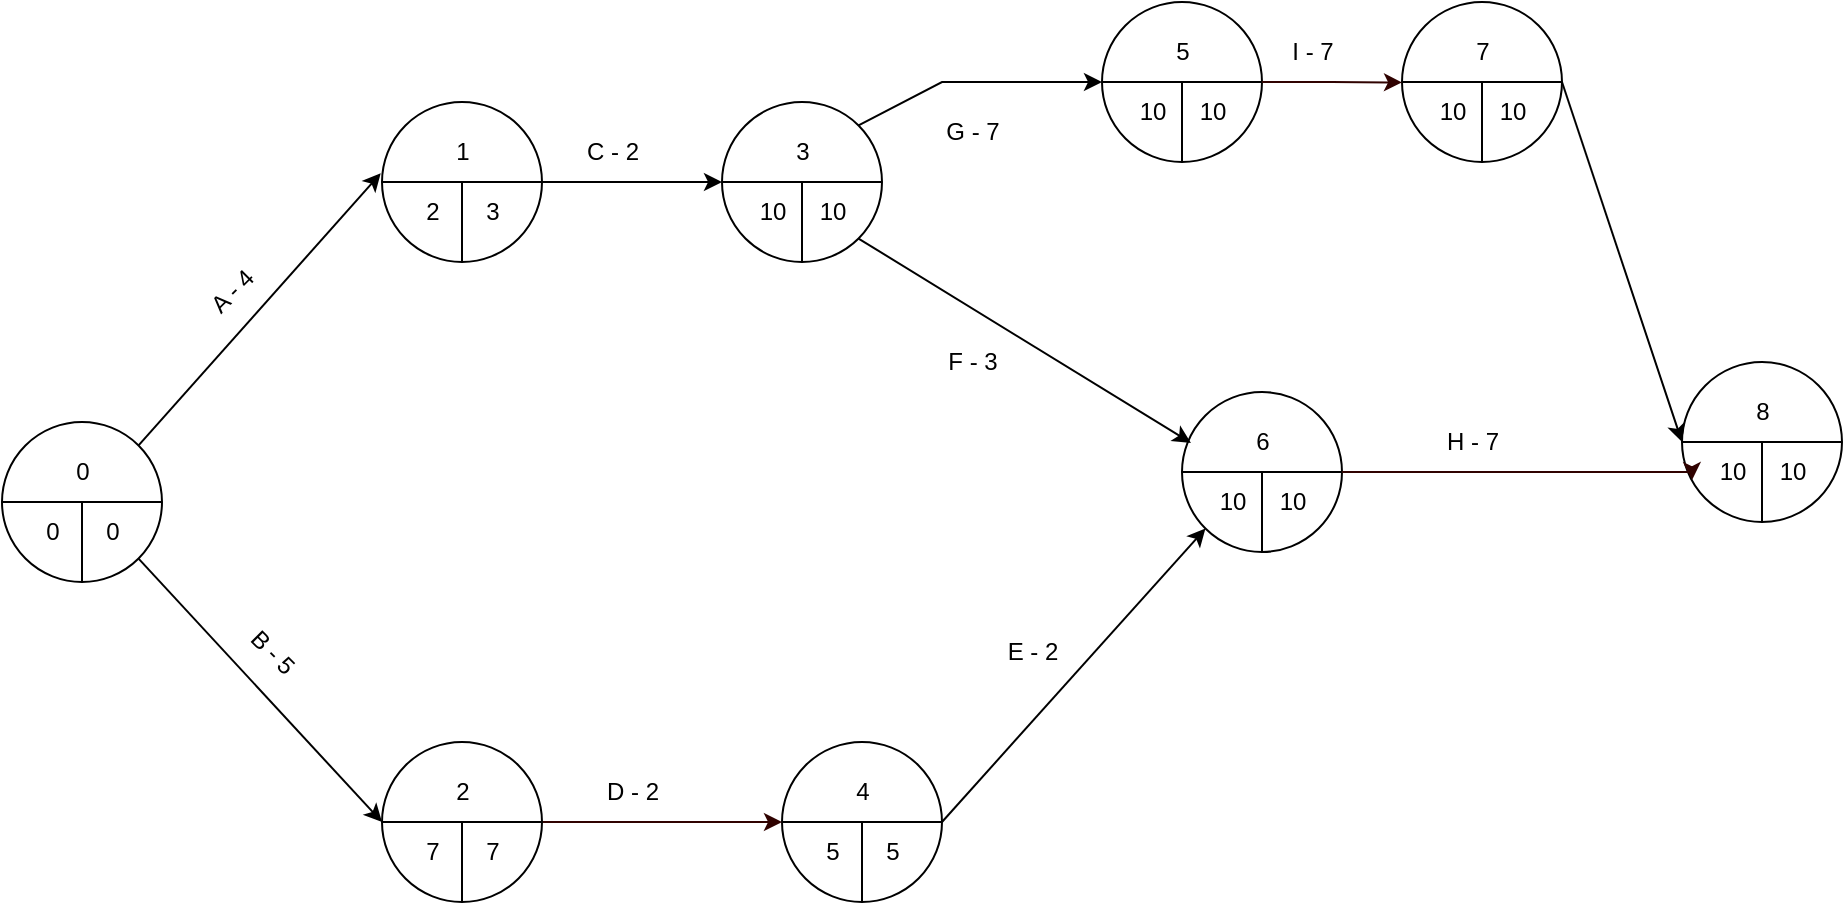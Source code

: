 <mxfile version="20.8.5" type="github" pages="3">
  <diagram id="9ZYdtAuchSPfpJzSGWRA" name="Página-1">
    <mxGraphModel dx="474" dy="763" grid="1" gridSize="10" guides="1" tooltips="1" connect="1" arrows="1" fold="1" page="1" pageScale="1" pageWidth="827" pageHeight="1169" math="0" shadow="0">
      <root>
        <mxCell id="0" />
        <mxCell id="1" parent="0" />
        <mxCell id="OKUfK8-MCF0j2W9icXx6-62" value="" style="endArrow=classic;html=1;rounded=0;entryX=-0.008;entryY=0.446;entryDx=0;entryDy=0;entryPerimeter=0;exitX=1;exitY=0;exitDx=0;exitDy=0;" parent="1" source="OKUfK8-MCF0j2W9icXx6-23" target="OKUfK8-MCF0j2W9icXx6-41" edge="1">
          <mxGeometry width="50" height="50" relative="1" as="geometry">
            <mxPoint x="100" y="260" as="sourcePoint" />
            <mxPoint x="410" y="360" as="targetPoint" />
          </mxGeometry>
        </mxCell>
        <mxCell id="OKUfK8-MCF0j2W9icXx6-23" value="" style="shape=lineEllipse;perimeter=ellipsePerimeter;whiteSpace=wrap;html=1;backgroundOutline=1;" parent="1" vertex="1">
          <mxGeometry x="50" y="260" width="80" height="80" as="geometry" />
        </mxCell>
        <mxCell id="OKUfK8-MCF0j2W9icXx6-24" value="" style="endArrow=none;html=1;rounded=0;exitX=0.5;exitY=1;exitDx=0;exitDy=0;" parent="1" source="OKUfK8-MCF0j2W9icXx6-23" edge="1">
          <mxGeometry width="50" height="50" relative="1" as="geometry">
            <mxPoint x="280" y="290" as="sourcePoint" />
            <mxPoint x="90" y="300" as="targetPoint" />
          </mxGeometry>
        </mxCell>
        <mxCell id="OKUfK8-MCF0j2W9icXx6-25" value="0" style="text;html=1;align=center;verticalAlign=middle;resizable=0;points=[];autosize=1;strokeColor=none;fillColor=none;" parent="1" vertex="1">
          <mxGeometry x="60" y="300" width="30" height="30" as="geometry" />
        </mxCell>
        <mxCell id="OKUfK8-MCF0j2W9icXx6-26" value="0" style="text;html=1;align=center;verticalAlign=middle;resizable=0;points=[];autosize=1;strokeColor=none;fillColor=none;" parent="1" vertex="1">
          <mxGeometry x="90" y="300" width="30" height="30" as="geometry" />
        </mxCell>
        <mxCell id="OKUfK8-MCF0j2W9icXx6-27" value="0" style="text;html=1;align=center;verticalAlign=middle;resizable=0;points=[];autosize=1;strokeColor=none;fillColor=none;" parent="1" vertex="1">
          <mxGeometry x="75" y="270" width="30" height="30" as="geometry" />
        </mxCell>
        <mxCell id="OKUfK8-MCF0j2W9icXx6-64" value="" style="group" parent="1" vertex="1" connectable="0">
          <mxGeometry x="440" y="420" width="80" height="80" as="geometry" />
        </mxCell>
        <mxCell id="OKUfK8-MCF0j2W9icXx6-35" value="" style="shape=lineEllipse;perimeter=ellipsePerimeter;whiteSpace=wrap;html=1;backgroundOutline=1;" parent="OKUfK8-MCF0j2W9icXx6-64" vertex="1">
          <mxGeometry width="80" height="80" as="geometry" />
        </mxCell>
        <mxCell id="OKUfK8-MCF0j2W9icXx6-36" value="" style="endArrow=none;html=1;rounded=0;exitX=0.5;exitY=1;exitDx=0;exitDy=0;" parent="OKUfK8-MCF0j2W9icXx6-64" source="OKUfK8-MCF0j2W9icXx6-35" edge="1">
          <mxGeometry width="50" height="50" relative="1" as="geometry">
            <mxPoint x="230" y="30" as="sourcePoint" />
            <mxPoint x="40" y="40" as="targetPoint" />
          </mxGeometry>
        </mxCell>
        <mxCell id="OKUfK8-MCF0j2W9icXx6-37" value="5" style="text;html=1;align=center;verticalAlign=middle;resizable=0;points=[];autosize=1;strokeColor=none;fillColor=none;" parent="OKUfK8-MCF0j2W9icXx6-64" vertex="1">
          <mxGeometry x="10" y="40" width="30" height="30" as="geometry" />
        </mxCell>
        <mxCell id="OKUfK8-MCF0j2W9icXx6-38" value="5" style="text;html=1;align=center;verticalAlign=middle;resizable=0;points=[];autosize=1;strokeColor=none;fillColor=none;" parent="OKUfK8-MCF0j2W9icXx6-64" vertex="1">
          <mxGeometry x="40" y="40" width="30" height="30" as="geometry" />
        </mxCell>
        <mxCell id="OKUfK8-MCF0j2W9icXx6-39" value="4" style="text;html=1;align=center;verticalAlign=middle;resizable=0;points=[];autosize=1;strokeColor=none;fillColor=none;" parent="OKUfK8-MCF0j2W9icXx6-64" vertex="1">
          <mxGeometry x="25" y="10" width="30" height="30" as="geometry" />
        </mxCell>
        <mxCell id="OKUfK8-MCF0j2W9icXx6-65" value="" style="group" parent="1" vertex="1" connectable="0">
          <mxGeometry x="240" y="100" width="80" height="80" as="geometry" />
        </mxCell>
        <mxCell id="OKUfK8-MCF0j2W9icXx6-41" value="" style="shape=lineEllipse;perimeter=ellipsePerimeter;whiteSpace=wrap;html=1;backgroundOutline=1;" parent="OKUfK8-MCF0j2W9icXx6-65" vertex="1">
          <mxGeometry width="80" height="80" as="geometry" />
        </mxCell>
        <mxCell id="OKUfK8-MCF0j2W9icXx6-42" value="" style="endArrow=none;html=1;rounded=0;exitX=0.5;exitY=1;exitDx=0;exitDy=0;" parent="OKUfK8-MCF0j2W9icXx6-65" source="OKUfK8-MCF0j2W9icXx6-41" edge="1">
          <mxGeometry width="50" height="50" relative="1" as="geometry">
            <mxPoint x="230" y="30" as="sourcePoint" />
            <mxPoint x="40" y="40" as="targetPoint" />
          </mxGeometry>
        </mxCell>
        <mxCell id="OKUfK8-MCF0j2W9icXx6-43" value="2" style="text;html=1;align=center;verticalAlign=middle;resizable=0;points=[];autosize=1;strokeColor=none;fillColor=none;" parent="OKUfK8-MCF0j2W9icXx6-65" vertex="1">
          <mxGeometry x="10" y="40" width="30" height="30" as="geometry" />
        </mxCell>
        <mxCell id="OKUfK8-MCF0j2W9icXx6-44" value="3" style="text;html=1;align=center;verticalAlign=middle;resizable=0;points=[];autosize=1;strokeColor=none;fillColor=none;" parent="OKUfK8-MCF0j2W9icXx6-65" vertex="1">
          <mxGeometry x="40" y="40" width="30" height="30" as="geometry" />
        </mxCell>
        <mxCell id="OKUfK8-MCF0j2W9icXx6-45" value="1" style="text;html=1;align=center;verticalAlign=middle;resizable=0;points=[];autosize=1;strokeColor=none;fillColor=none;" parent="OKUfK8-MCF0j2W9icXx6-65" vertex="1">
          <mxGeometry x="25" y="10" width="30" height="30" as="geometry" />
        </mxCell>
        <mxCell id="OKUfK8-MCF0j2W9icXx6-66" value="" style="endArrow=classic;html=1;rounded=0;exitX=1;exitY=1;exitDx=0;exitDy=0;entryX=0;entryY=0.5;entryDx=0;entryDy=0;" parent="1" source="OKUfK8-MCF0j2W9icXx6-23" target="OKUfK8-MCF0j2W9icXx6-29" edge="1">
          <mxGeometry width="50" height="50" relative="1" as="geometry">
            <mxPoint x="260" y="450" as="sourcePoint" />
            <mxPoint x="310" y="400" as="targetPoint" />
          </mxGeometry>
        </mxCell>
        <mxCell id="OKUfK8-MCF0j2W9icXx6-70" value="" style="endArrow=classic;html=1;rounded=0;fontFamily=Helvetica;fontSize=12;fontColor=default;exitX=1;exitY=0.5;exitDx=0;exitDy=0;entryX=0;entryY=0.5;entryDx=0;entryDy=0;" parent="1" source="OKUfK8-MCF0j2W9icXx6-41" target="OKUfK8-MCF0j2W9icXx6-53" edge="1">
          <mxGeometry width="50" height="50" relative="1" as="geometry">
            <mxPoint x="530" y="120" as="sourcePoint" />
            <mxPoint x="450" y="140" as="targetPoint" />
          </mxGeometry>
        </mxCell>
        <mxCell id="OKUfK8-MCF0j2W9icXx6-79" value="" style="group" parent="1" vertex="1" connectable="0">
          <mxGeometry x="410" y="100" width="80" height="80" as="geometry" />
        </mxCell>
        <mxCell id="OKUfK8-MCF0j2W9icXx6-53" value="" style="shape=lineEllipse;perimeter=ellipsePerimeter;whiteSpace=wrap;html=1;backgroundOutline=1;" parent="OKUfK8-MCF0j2W9icXx6-79" vertex="1">
          <mxGeometry width="80" height="80" as="geometry" />
        </mxCell>
        <mxCell id="OKUfK8-MCF0j2W9icXx6-54" value="" style="endArrow=none;html=1;rounded=0;exitX=0.5;exitY=1;exitDx=0;exitDy=0;" parent="OKUfK8-MCF0j2W9icXx6-79" source="OKUfK8-MCF0j2W9icXx6-53" edge="1">
          <mxGeometry width="50" height="50" relative="1" as="geometry">
            <mxPoint x="230" y="30" as="sourcePoint" />
            <mxPoint x="40" y="40" as="targetPoint" />
          </mxGeometry>
        </mxCell>
        <mxCell id="OKUfK8-MCF0j2W9icXx6-55" value="10" style="text;html=1;align=center;verticalAlign=middle;resizable=0;points=[];autosize=1;strokeColor=none;fillColor=none;" parent="OKUfK8-MCF0j2W9icXx6-79" vertex="1">
          <mxGeometry x="5" y="40" width="40" height="30" as="geometry" />
        </mxCell>
        <mxCell id="OKUfK8-MCF0j2W9icXx6-56" value="10" style="text;html=1;align=center;verticalAlign=middle;resizable=0;points=[];autosize=1;strokeColor=none;fillColor=none;" parent="OKUfK8-MCF0j2W9icXx6-79" vertex="1">
          <mxGeometry x="35" y="40" width="40" height="30" as="geometry" />
        </mxCell>
        <mxCell id="OKUfK8-MCF0j2W9icXx6-57" value="3" style="text;html=1;align=center;verticalAlign=middle;resizable=0;points=[];autosize=1;strokeColor=none;fillColor=none;" parent="OKUfK8-MCF0j2W9icXx6-79" vertex="1">
          <mxGeometry x="25" y="10" width="30" height="30" as="geometry" />
        </mxCell>
        <mxCell id="OKUfK8-MCF0j2W9icXx6-80" value="" style="endArrow=classic;html=1;rounded=0;fontFamily=Helvetica;fontSize=12;fontColor=default;exitX=1;exitY=0.5;exitDx=0;exitDy=0;strokeColor=#300200;entryX=0;entryY=0.5;entryDx=0;entryDy=0;" parent="1" source="OKUfK8-MCF0j2W9icXx6-29" target="OKUfK8-MCF0j2W9icXx6-35" edge="1">
          <mxGeometry width="50" height="50" relative="1" as="geometry">
            <mxPoint x="410" y="530" as="sourcePoint" />
            <mxPoint x="480" y="460" as="targetPoint" />
          </mxGeometry>
        </mxCell>
        <mxCell id="OKUfK8-MCF0j2W9icXx6-81" value="" style="group" parent="1" vertex="1" connectable="0">
          <mxGeometry x="240" y="420" width="80" height="80" as="geometry" />
        </mxCell>
        <mxCell id="OKUfK8-MCF0j2W9icXx6-29" value="" style="shape=lineEllipse;perimeter=ellipsePerimeter;whiteSpace=wrap;html=1;backgroundOutline=1;container=0;" parent="OKUfK8-MCF0j2W9icXx6-81" vertex="1">
          <mxGeometry width="80" height="80" as="geometry" />
        </mxCell>
        <mxCell id="OKUfK8-MCF0j2W9icXx6-30" value="" style="endArrow=none;html=1;rounded=0;exitX=0.5;exitY=1;exitDx=0;exitDy=0;" parent="OKUfK8-MCF0j2W9icXx6-81" source="OKUfK8-MCF0j2W9icXx6-29" edge="1">
          <mxGeometry width="50" height="50" relative="1" as="geometry">
            <mxPoint x="230" y="30" as="sourcePoint" />
            <mxPoint x="40" y="40" as="targetPoint" />
          </mxGeometry>
        </mxCell>
        <mxCell id="OKUfK8-MCF0j2W9icXx6-31" value="7" style="text;html=1;align=center;verticalAlign=middle;resizable=0;points=[];autosize=1;strokeColor=none;fillColor=none;container=0;" parent="OKUfK8-MCF0j2W9icXx6-81" vertex="1">
          <mxGeometry x="10" y="40" width="30" height="30" as="geometry" />
        </mxCell>
        <mxCell id="OKUfK8-MCF0j2W9icXx6-32" value="7" style="text;html=1;align=center;verticalAlign=middle;resizable=0;points=[];autosize=1;strokeColor=none;fillColor=none;container=0;" parent="OKUfK8-MCF0j2W9icXx6-81" vertex="1">
          <mxGeometry x="40" y="40" width="30" height="30" as="geometry" />
        </mxCell>
        <mxCell id="OKUfK8-MCF0j2W9icXx6-33" value="2" style="text;html=1;align=center;verticalAlign=middle;resizable=0;points=[];autosize=1;strokeColor=none;fillColor=none;container=0;" parent="OKUfK8-MCF0j2W9icXx6-81" vertex="1">
          <mxGeometry x="25" y="10" width="30" height="30" as="geometry" />
        </mxCell>
        <mxCell id="OKUfK8-MCF0j2W9icXx6-90" value="B - 5" style="text;html=1;align=center;verticalAlign=middle;resizable=0;points=[];autosize=1;strokeColor=none;fillColor=none;fontSize=12;fontFamily=Helvetica;fontColor=default;rotation=45;" parent="1" vertex="1">
          <mxGeometry x="160" y="360" width="50" height="30" as="geometry" />
        </mxCell>
        <mxCell id="OKUfK8-MCF0j2W9icXx6-91" value="A - 4" style="text;html=1;align=center;verticalAlign=middle;resizable=0;points=[];autosize=1;strokeColor=none;fillColor=none;fontSize=12;fontFamily=Helvetica;fontColor=default;pointerEvents=0;rotation=-45;" parent="1" vertex="1">
          <mxGeometry x="140" y="180" width="50" height="30" as="geometry" />
        </mxCell>
        <mxCell id="OKUfK8-MCF0j2W9icXx6-92" value="D - 2" style="text;html=1;align=center;verticalAlign=middle;resizable=0;points=[];autosize=1;strokeColor=none;fillColor=none;fontSize=12;fontFamily=Helvetica;fontColor=default;" parent="1" vertex="1">
          <mxGeometry x="340" y="430" width="50" height="30" as="geometry" />
        </mxCell>
        <mxCell id="OKUfK8-MCF0j2W9icXx6-93" value="C - 2" style="text;html=1;align=center;verticalAlign=middle;resizable=0;points=[];autosize=1;strokeColor=none;fillColor=none;fontSize=12;fontFamily=Helvetica;fontColor=default;" parent="1" vertex="1">
          <mxGeometry x="330" y="110" width="50" height="30" as="geometry" />
        </mxCell>
        <mxCell id="OKUfK8-MCF0j2W9icXx6-97" value="G - 7" style="text;html=1;align=center;verticalAlign=middle;resizable=0;points=[];autosize=1;strokeColor=none;fillColor=none;fontSize=12;fontFamily=Helvetica;fontColor=default;rotation=0;" parent="1" vertex="1">
          <mxGeometry x="510" y="100" width="50" height="30" as="geometry" />
        </mxCell>
        <mxCell id="OKUfK8-MCF0j2W9icXx6-98" value="F - 3" style="text;html=1;align=center;verticalAlign=middle;resizable=0;points=[];autosize=1;strokeColor=none;fillColor=none;fontSize=12;fontFamily=Helvetica;fontColor=default;rotation=0;" parent="1" vertex="1">
          <mxGeometry x="510" y="215" width="50" height="30" as="geometry" />
        </mxCell>
        <mxCell id="rUqTioP0xyPwp2uxLFu2-2" value="" style="group" vertex="1" connectable="0" parent="1">
          <mxGeometry x="600" y="50" width="80" height="80" as="geometry" />
        </mxCell>
        <mxCell id="rUqTioP0xyPwp2uxLFu2-3" value="" style="shape=lineEllipse;perimeter=ellipsePerimeter;whiteSpace=wrap;html=1;backgroundOutline=1;" vertex="1" parent="rUqTioP0xyPwp2uxLFu2-2">
          <mxGeometry width="80" height="80" as="geometry" />
        </mxCell>
        <mxCell id="rUqTioP0xyPwp2uxLFu2-4" value="" style="endArrow=none;html=1;rounded=0;exitX=0.5;exitY=1;exitDx=0;exitDy=0;" edge="1" parent="rUqTioP0xyPwp2uxLFu2-2" source="rUqTioP0xyPwp2uxLFu2-3">
          <mxGeometry width="50" height="50" relative="1" as="geometry">
            <mxPoint x="230" y="30" as="sourcePoint" />
            <mxPoint x="40" y="40" as="targetPoint" />
          </mxGeometry>
        </mxCell>
        <mxCell id="rUqTioP0xyPwp2uxLFu2-5" value="10" style="text;html=1;align=center;verticalAlign=middle;resizable=0;points=[];autosize=1;strokeColor=none;fillColor=none;" vertex="1" parent="rUqTioP0xyPwp2uxLFu2-2">
          <mxGeometry x="5" y="40" width="40" height="30" as="geometry" />
        </mxCell>
        <mxCell id="rUqTioP0xyPwp2uxLFu2-6" value="10" style="text;html=1;align=center;verticalAlign=middle;resizable=0;points=[];autosize=1;strokeColor=none;fillColor=none;" vertex="1" parent="rUqTioP0xyPwp2uxLFu2-2">
          <mxGeometry x="35" y="40" width="40" height="30" as="geometry" />
        </mxCell>
        <mxCell id="rUqTioP0xyPwp2uxLFu2-7" value="5" style="text;html=1;align=center;verticalAlign=middle;resizable=0;points=[];autosize=1;strokeColor=none;fillColor=none;" vertex="1" parent="rUqTioP0xyPwp2uxLFu2-2">
          <mxGeometry x="25" y="10" width="30" height="30" as="geometry" />
        </mxCell>
        <mxCell id="rUqTioP0xyPwp2uxLFu2-8" value="" style="group" vertex="1" connectable="0" parent="1">
          <mxGeometry x="640" y="245" width="80" height="80" as="geometry" />
        </mxCell>
        <mxCell id="rUqTioP0xyPwp2uxLFu2-9" value="" style="shape=lineEllipse;perimeter=ellipsePerimeter;whiteSpace=wrap;html=1;backgroundOutline=1;" vertex="1" parent="rUqTioP0xyPwp2uxLFu2-8">
          <mxGeometry width="80" height="80" as="geometry" />
        </mxCell>
        <mxCell id="rUqTioP0xyPwp2uxLFu2-10" value="" style="endArrow=none;html=1;rounded=0;exitX=0.5;exitY=1;exitDx=0;exitDy=0;" edge="1" parent="rUqTioP0xyPwp2uxLFu2-8" source="rUqTioP0xyPwp2uxLFu2-9">
          <mxGeometry width="50" height="50" relative="1" as="geometry">
            <mxPoint x="230" y="30" as="sourcePoint" />
            <mxPoint x="40" y="40" as="targetPoint" />
          </mxGeometry>
        </mxCell>
        <mxCell id="rUqTioP0xyPwp2uxLFu2-11" value="10" style="text;html=1;align=center;verticalAlign=middle;resizable=0;points=[];autosize=1;strokeColor=none;fillColor=none;" vertex="1" parent="rUqTioP0xyPwp2uxLFu2-8">
          <mxGeometry x="5" y="40" width="40" height="30" as="geometry" />
        </mxCell>
        <mxCell id="rUqTioP0xyPwp2uxLFu2-12" value="10" style="text;html=1;align=center;verticalAlign=middle;resizable=0;points=[];autosize=1;strokeColor=none;fillColor=none;" vertex="1" parent="rUqTioP0xyPwp2uxLFu2-8">
          <mxGeometry x="35" y="40" width="40" height="30" as="geometry" />
        </mxCell>
        <mxCell id="rUqTioP0xyPwp2uxLFu2-13" value="6" style="text;html=1;align=center;verticalAlign=middle;resizable=0;points=[];autosize=1;strokeColor=none;fillColor=none;" vertex="1" parent="rUqTioP0xyPwp2uxLFu2-8">
          <mxGeometry x="25" y="10" width="30" height="30" as="geometry" />
        </mxCell>
        <mxCell id="rUqTioP0xyPwp2uxLFu2-14" value="" style="endArrow=classic;html=1;rounded=0;fontFamily=Helvetica;fontSize=12;fontColor=default;exitX=1;exitY=0;exitDx=0;exitDy=0;entryX=0;entryY=0.5;entryDx=0;entryDy=0;" edge="1" parent="1" source="OKUfK8-MCF0j2W9icXx6-53" target="rUqTioP0xyPwp2uxLFu2-3">
          <mxGeometry width="50" height="50" relative="1" as="geometry">
            <mxPoint x="330" y="150" as="sourcePoint" />
            <mxPoint x="420.0" y="150" as="targetPoint" />
            <Array as="points">
              <mxPoint x="520" y="90" />
            </Array>
          </mxGeometry>
        </mxCell>
        <mxCell id="rUqTioP0xyPwp2uxLFu2-15" value="" style="endArrow=classic;html=1;rounded=0;fontFamily=Helvetica;fontSize=12;fontColor=default;exitX=1;exitY=1;exitDx=0;exitDy=0;entryX=0.056;entryY=0.318;entryDx=0;entryDy=0;entryPerimeter=0;" edge="1" parent="1" source="OKUfK8-MCF0j2W9icXx6-53" target="rUqTioP0xyPwp2uxLFu2-9">
          <mxGeometry width="50" height="50" relative="1" as="geometry">
            <mxPoint x="340" y="160" as="sourcePoint" />
            <mxPoint x="570" y="210" as="targetPoint" />
          </mxGeometry>
        </mxCell>
        <mxCell id="rUqTioP0xyPwp2uxLFu2-17" value="" style="group" vertex="1" connectable="0" parent="1">
          <mxGeometry x="750" y="50" width="80" height="80" as="geometry" />
        </mxCell>
        <mxCell id="rUqTioP0xyPwp2uxLFu2-18" value="" style="shape=lineEllipse;perimeter=ellipsePerimeter;whiteSpace=wrap;html=1;backgroundOutline=1;" vertex="1" parent="rUqTioP0xyPwp2uxLFu2-17">
          <mxGeometry width="80" height="80" as="geometry" />
        </mxCell>
        <mxCell id="rUqTioP0xyPwp2uxLFu2-19" value="" style="endArrow=none;html=1;rounded=0;exitX=0.5;exitY=1;exitDx=0;exitDy=0;" edge="1" parent="rUqTioP0xyPwp2uxLFu2-17" source="rUqTioP0xyPwp2uxLFu2-18">
          <mxGeometry width="50" height="50" relative="1" as="geometry">
            <mxPoint x="230" y="30" as="sourcePoint" />
            <mxPoint x="40" y="40" as="targetPoint" />
          </mxGeometry>
        </mxCell>
        <mxCell id="rUqTioP0xyPwp2uxLFu2-20" value="10" style="text;html=1;align=center;verticalAlign=middle;resizable=0;points=[];autosize=1;strokeColor=none;fillColor=none;" vertex="1" parent="rUqTioP0xyPwp2uxLFu2-17">
          <mxGeometry x="5" y="40" width="40" height="30" as="geometry" />
        </mxCell>
        <mxCell id="rUqTioP0xyPwp2uxLFu2-21" value="10" style="text;html=1;align=center;verticalAlign=middle;resizable=0;points=[];autosize=1;strokeColor=none;fillColor=none;" vertex="1" parent="rUqTioP0xyPwp2uxLFu2-17">
          <mxGeometry x="35" y="40" width="40" height="30" as="geometry" />
        </mxCell>
        <mxCell id="rUqTioP0xyPwp2uxLFu2-22" value="7" style="text;html=1;align=center;verticalAlign=middle;resizable=0;points=[];autosize=1;strokeColor=none;fillColor=none;" vertex="1" parent="rUqTioP0xyPwp2uxLFu2-17">
          <mxGeometry x="25" y="10" width="30" height="30" as="geometry" />
        </mxCell>
        <mxCell id="rUqTioP0xyPwp2uxLFu2-25" value="E - 2" style="text;html=1;align=center;verticalAlign=middle;resizable=0;points=[];autosize=1;strokeColor=none;fillColor=none;fontSize=12;fontFamily=Helvetica;fontColor=default;" vertex="1" parent="1">
          <mxGeometry x="540" y="360" width="50" height="30" as="geometry" />
        </mxCell>
        <mxCell id="rUqTioP0xyPwp2uxLFu2-26" value="" style="endArrow=classic;html=1;rounded=0;fontFamily=Helvetica;fontSize=12;fontColor=default;exitX=1;exitY=0.5;exitDx=0;exitDy=0;strokeColor=#000000;entryX=0;entryY=1;entryDx=0;entryDy=0;" edge="1" parent="1" source="OKUfK8-MCF0j2W9icXx6-35" target="rUqTioP0xyPwp2uxLFu2-9">
          <mxGeometry width="50" height="50" relative="1" as="geometry">
            <mxPoint x="330" y="470.0" as="sourcePoint" />
            <mxPoint x="450.0" y="470.0" as="targetPoint" />
          </mxGeometry>
        </mxCell>
        <mxCell id="rUqTioP0xyPwp2uxLFu2-27" style="edgeStyle=orthogonalEdgeStyle;rounded=0;orthogonalLoop=1;jettySize=auto;html=1;exitX=1;exitY=0.5;exitDx=0;exitDy=0;strokeColor=#300200;" edge="1" parent="1" source="rUqTioP0xyPwp2uxLFu2-3">
          <mxGeometry relative="1" as="geometry">
            <mxPoint x="750.0" y="90.241" as="targetPoint" />
          </mxGeometry>
        </mxCell>
        <mxCell id="rUqTioP0xyPwp2uxLFu2-28" value="I - 7" style="text;html=1;align=center;verticalAlign=middle;resizable=0;points=[];autosize=1;strokeColor=none;fillColor=none;fontSize=12;fontFamily=Helvetica;fontColor=default;rotation=0;" vertex="1" parent="1">
          <mxGeometry x="685" y="60" width="40" height="30" as="geometry" />
        </mxCell>
        <mxCell id="rUqTioP0xyPwp2uxLFu2-29" value="" style="group" vertex="1" connectable="0" parent="1">
          <mxGeometry x="890" y="230" width="80" height="80" as="geometry" />
        </mxCell>
        <mxCell id="rUqTioP0xyPwp2uxLFu2-30" value="" style="shape=lineEllipse;perimeter=ellipsePerimeter;whiteSpace=wrap;html=1;backgroundOutline=1;" vertex="1" parent="rUqTioP0xyPwp2uxLFu2-29">
          <mxGeometry width="80" height="80" as="geometry" />
        </mxCell>
        <mxCell id="rUqTioP0xyPwp2uxLFu2-31" value="" style="endArrow=none;html=1;rounded=0;exitX=0.5;exitY=1;exitDx=0;exitDy=0;" edge="1" parent="rUqTioP0xyPwp2uxLFu2-29" source="rUqTioP0xyPwp2uxLFu2-30">
          <mxGeometry width="50" height="50" relative="1" as="geometry">
            <mxPoint x="230" y="30" as="sourcePoint" />
            <mxPoint x="40" y="40" as="targetPoint" />
          </mxGeometry>
        </mxCell>
        <mxCell id="rUqTioP0xyPwp2uxLFu2-32" value="10" style="text;html=1;align=center;verticalAlign=middle;resizable=0;points=[];autosize=1;strokeColor=none;fillColor=none;" vertex="1" parent="rUqTioP0xyPwp2uxLFu2-29">
          <mxGeometry x="5" y="40" width="40" height="30" as="geometry" />
        </mxCell>
        <mxCell id="rUqTioP0xyPwp2uxLFu2-33" value="10" style="text;html=1;align=center;verticalAlign=middle;resizable=0;points=[];autosize=1;strokeColor=none;fillColor=none;" vertex="1" parent="rUqTioP0xyPwp2uxLFu2-29">
          <mxGeometry x="35" y="40" width="40" height="30" as="geometry" />
        </mxCell>
        <mxCell id="rUqTioP0xyPwp2uxLFu2-34" value="8" style="text;html=1;align=center;verticalAlign=middle;resizable=0;points=[];autosize=1;strokeColor=none;fillColor=none;" vertex="1" parent="rUqTioP0xyPwp2uxLFu2-29">
          <mxGeometry x="25" y="10" width="30" height="30" as="geometry" />
        </mxCell>
        <mxCell id="rUqTioP0xyPwp2uxLFu2-35" style="edgeStyle=orthogonalEdgeStyle;rounded=0;orthogonalLoop=1;jettySize=auto;html=1;exitX=1;exitY=0.5;exitDx=0;exitDy=0;strokeColor=#300200;entryX=0.063;entryY=0.738;entryDx=0;entryDy=0;entryPerimeter=0;" edge="1" parent="1" source="rUqTioP0xyPwp2uxLFu2-9" target="rUqTioP0xyPwp2uxLFu2-30">
          <mxGeometry relative="1" as="geometry">
            <mxPoint x="880" y="280" as="targetPoint" />
            <Array as="points">
              <mxPoint x="895" y="285" />
            </Array>
          </mxGeometry>
        </mxCell>
        <mxCell id="rUqTioP0xyPwp2uxLFu2-36" value="" style="endArrow=classic;html=1;rounded=0;fontFamily=Helvetica;fontSize=12;fontColor=default;exitX=1;exitY=0.5;exitDx=0;exitDy=0;entryX=0;entryY=0.5;entryDx=0;entryDy=0;" edge="1" parent="1" source="rUqTioP0xyPwp2uxLFu2-18" target="rUqTioP0xyPwp2uxLFu2-30">
          <mxGeometry width="50" height="50" relative="1" as="geometry">
            <mxPoint x="827.004" y="100.004" as="sourcePoint" />
            <mxPoint x="993.2" y="202.16" as="targetPoint" />
          </mxGeometry>
        </mxCell>
        <mxCell id="FV_6rNnxyfahQLandJu5-1" value="H - 7" style="text;html=1;align=center;verticalAlign=middle;resizable=0;points=[];autosize=1;strokeColor=none;fillColor=none;fontSize=12;fontFamily=Helvetica;fontColor=default;rotation=0;" vertex="1" parent="1">
          <mxGeometry x="760" y="255" width="50" height="30" as="geometry" />
        </mxCell>
      </root>
    </mxGraphModel>
  </diagram>
  <diagram id="qmkaxHUMP2mf6btVXqdX" name="Página-2">
    <mxGraphModel dx="474" dy="763" grid="1" gridSize="10" guides="1" tooltips="1" connect="1" arrows="1" fold="1" page="1" pageScale="1" pageWidth="827" pageHeight="1169" math="0" shadow="0">
      <root>
        <mxCell id="0" />
        <mxCell id="1" parent="0" />
        <mxCell id="u49de2mhDJVOpByhQnjG-2" value="" style="shape=lineEllipse;perimeter=ellipsePerimeter;whiteSpace=wrap;html=1;backgroundOutline=1;pointerEvents=0;fontFamily=Helvetica;fontSize=12;fontColor=default;fillColor=none;gradientColor=none;container=0;" parent="1" vertex="1">
          <mxGeometry x="80" y="350" width="80" height="80" as="geometry" />
        </mxCell>
        <mxCell id="u49de2mhDJVOpByhQnjG-3" value="" style="endArrow=none;html=1;rounded=0;exitX=0.5;exitY=1;exitDx=0;exitDy=0;strokeColor=#0A0000;fontFamily=Helvetica;fontSize=12;fontColor=default;" parent="1" source="u49de2mhDJVOpByhQnjG-2" edge="1">
          <mxGeometry width="50" height="50" relative="1" as="geometry">
            <mxPoint x="310" y="380" as="sourcePoint" />
            <mxPoint x="120" y="390" as="targetPoint" />
          </mxGeometry>
        </mxCell>
        <mxCell id="u49de2mhDJVOpByhQnjG-4" value="0" style="text;html=1;align=center;verticalAlign=middle;resizable=0;points=[];autosize=1;strokeColor=none;fillColor=none;pointerEvents=0;fontFamily=Helvetica;fontSize=12;fontColor=default;container=0;" parent="1" vertex="1">
          <mxGeometry x="90" y="390" width="30" height="30" as="geometry" />
        </mxCell>
        <mxCell id="u49de2mhDJVOpByhQnjG-5" value="0" style="text;html=1;align=center;verticalAlign=middle;resizable=0;points=[];autosize=1;strokeColor=none;fillColor=none;pointerEvents=0;fontFamily=Helvetica;fontSize=12;fontColor=default;container=0;" parent="1" vertex="1">
          <mxGeometry x="120" y="390" width="30" height="30" as="geometry" />
        </mxCell>
        <mxCell id="u49de2mhDJVOpByhQnjG-6" value="0" style="text;html=1;align=center;verticalAlign=middle;resizable=0;points=[];autosize=1;strokeColor=none;fillColor=none;pointerEvents=0;fontFamily=Helvetica;fontSize=12;fontColor=default;container=0;" parent="1" vertex="1">
          <mxGeometry x="105" y="360" width="30" height="30" as="geometry" />
        </mxCell>
        <mxCell id="TAxmi7qTr_LB-ie0J1Op-2" value="" style="endArrow=classic;html=1;rounded=0;exitX=1;exitY=0;exitDx=0;exitDy=0;entryX=0;entryY=0.5;entryDx=0;entryDy=0;" parent="1" source="u49de2mhDJVOpByhQnjG-2" target="8UOTILgK4hzGg4oHCATh-5" edge="1">
          <mxGeometry width="50" height="50" relative="1" as="geometry">
            <mxPoint x="200" y="350" as="sourcePoint" />
            <mxPoint x="250" y="290" as="targetPoint" />
          </mxGeometry>
        </mxCell>
        <mxCell id="TAxmi7qTr_LB-ie0J1Op-3" value="A - 3" style="text;html=1;align=center;verticalAlign=middle;resizable=0;points=[];autosize=1;strokeColor=none;fillColor=none;container=0;rotation=-45;" parent="1" vertex="1">
          <mxGeometry x="160" y="300" width="50" height="30" as="geometry" />
        </mxCell>
        <mxCell id="8UOTILgK4hzGg4oHCATh-2" value="" style="endArrow=classic;html=1;rounded=0;strokeColor=#FF0000;fontFamily=Helvetica;fontSize=12;fontColor=default;exitX=1;exitY=1;exitDx=0;exitDy=0;entryX=0;entryY=0.5;entryDx=0;entryDy=0;" parent="1" source="u49de2mhDJVOpByhQnjG-2" target="8UOTILgK4hzGg4oHCATh-11" edge="1">
          <mxGeometry width="50" height="50" relative="1" as="geometry">
            <mxPoint x="370" y="440" as="sourcePoint" />
            <mxPoint x="230" y="490" as="targetPoint" />
          </mxGeometry>
        </mxCell>
        <mxCell id="8UOTILgK4hzGg4oHCATh-3" value="B - 4" style="text;html=1;align=center;verticalAlign=middle;resizable=0;points=[];autosize=1;strokeColor=none;fillColor=none;fontSize=12;fontFamily=Helvetica;fontColor=default;rotation=45;" parent="1" vertex="1">
          <mxGeometry x="170" y="420" width="50" height="30" as="geometry" />
        </mxCell>
        <mxCell id="8UOTILgK4hzGg4oHCATh-4" value="" style="group;pointerEvents=0;fontFamily=Helvetica;fontSize=12;fontColor=default;fillColor=none;gradientColor=none;" parent="1" vertex="1" connectable="0">
          <mxGeometry x="250" y="240" width="80" height="80" as="geometry" />
        </mxCell>
        <mxCell id="8UOTILgK4hzGg4oHCATh-5" value="" style="shape=lineEllipse;perimeter=ellipsePerimeter;whiteSpace=wrap;html=1;backgroundOutline=1;pointerEvents=0;fontFamily=Helvetica;fontSize=12;fontColor=default;fillColor=none;gradientColor=none;" parent="8UOTILgK4hzGg4oHCATh-4" vertex="1">
          <mxGeometry width="80" height="80" as="geometry" />
        </mxCell>
        <mxCell id="8UOTILgK4hzGg4oHCATh-6" value="" style="endArrow=none;html=1;rounded=0;exitX=0.5;exitY=1;exitDx=0;exitDy=0;strokeColor=#0A0000;fontFamily=Helvetica;fontSize=12;fontColor=default;" parent="8UOTILgK4hzGg4oHCATh-4" source="8UOTILgK4hzGg4oHCATh-5" edge="1">
          <mxGeometry width="50" height="50" relative="1" as="geometry">
            <mxPoint x="230" y="30" as="sourcePoint" />
            <mxPoint x="40" y="40" as="targetPoint" />
          </mxGeometry>
        </mxCell>
        <mxCell id="8UOTILgK4hzGg4oHCATh-7" value="3" style="text;html=1;align=center;verticalAlign=middle;resizable=0;points=[];autosize=1;strokeColor=none;fillColor=none;pointerEvents=0;fontFamily=Helvetica;fontSize=12;fontColor=default;" parent="8UOTILgK4hzGg4oHCATh-4" vertex="1">
          <mxGeometry x="10" y="40" width="30" height="30" as="geometry" />
        </mxCell>
        <mxCell id="8UOTILgK4hzGg4oHCATh-9" value="1" style="text;html=1;align=center;verticalAlign=middle;resizable=0;points=[];autosize=1;strokeColor=none;fillColor=none;pointerEvents=0;fontFamily=Helvetica;fontSize=12;fontColor=default;" parent="8UOTILgK4hzGg4oHCATh-4" vertex="1">
          <mxGeometry x="25" y="10" width="30" height="30" as="geometry" />
        </mxCell>
        <mxCell id="rfPnMoPrL7BNfZTnJysv-4" value="3" style="text;html=1;align=center;verticalAlign=middle;resizable=0;points=[];autosize=1;strokeColor=none;fillColor=none;fontSize=12;fontFamily=Helvetica;fontColor=default;" parent="8UOTILgK4hzGg4oHCATh-4" vertex="1">
          <mxGeometry x="40" y="40" width="30" height="30" as="geometry" />
        </mxCell>
        <mxCell id="8UOTILgK4hzGg4oHCATh-10" value="" style="group;pointerEvents=0;fontFamily=Helvetica;fontSize=12;fontColor=default;fillColor=none;gradientColor=none;" parent="1" vertex="1" connectable="0">
          <mxGeometry x="250" y="470" width="80" height="80" as="geometry" />
        </mxCell>
        <mxCell id="8UOTILgK4hzGg4oHCATh-11" value="" style="shape=lineEllipse;perimeter=ellipsePerimeter;whiteSpace=wrap;html=1;backgroundOutline=1;pointerEvents=0;fontFamily=Helvetica;fontSize=12;fontColor=default;fillColor=none;gradientColor=none;" parent="8UOTILgK4hzGg4oHCATh-10" vertex="1">
          <mxGeometry width="80" height="80" as="geometry" />
        </mxCell>
        <mxCell id="8UOTILgK4hzGg4oHCATh-12" value="" style="endArrow=none;html=1;rounded=0;exitX=0.5;exitY=1;exitDx=0;exitDy=0;strokeColor=#0A0000;fontFamily=Helvetica;fontSize=12;fontColor=default;" parent="8UOTILgK4hzGg4oHCATh-10" source="8UOTILgK4hzGg4oHCATh-11" edge="1">
          <mxGeometry width="50" height="50" relative="1" as="geometry">
            <mxPoint x="230" y="30" as="sourcePoint" />
            <mxPoint x="40" y="40" as="targetPoint" />
          </mxGeometry>
        </mxCell>
        <mxCell id="8UOTILgK4hzGg4oHCATh-13" value="4" style="text;html=1;align=center;verticalAlign=middle;resizable=0;points=[];autosize=1;strokeColor=none;fillColor=none;pointerEvents=0;fontFamily=Helvetica;fontSize=12;fontColor=default;" parent="8UOTILgK4hzGg4oHCATh-10" vertex="1">
          <mxGeometry x="10" y="40" width="30" height="30" as="geometry" />
        </mxCell>
        <mxCell id="8UOTILgK4hzGg4oHCATh-15" value="2" style="text;html=1;align=center;verticalAlign=middle;resizable=0;points=[];autosize=1;strokeColor=none;fillColor=none;pointerEvents=0;fontFamily=Helvetica;fontSize=12;fontColor=default;" parent="8UOTILgK4hzGg4oHCATh-10" vertex="1">
          <mxGeometry x="25" y="10" width="30" height="30" as="geometry" />
        </mxCell>
        <mxCell id="rfPnMoPrL7BNfZTnJysv-3" value="4" style="text;html=1;align=center;verticalAlign=middle;resizable=0;points=[];autosize=1;strokeColor=none;fillColor=none;fontSize=12;fontFamily=Helvetica;fontColor=default;" parent="8UOTILgK4hzGg4oHCATh-10" vertex="1">
          <mxGeometry x="40" y="40" width="30" height="30" as="geometry" />
        </mxCell>
        <mxCell id="8UOTILgK4hzGg4oHCATh-16" value="" style="endArrow=classic;html=1;rounded=0;strokeColor=#030000;fontFamily=Helvetica;fontSize=12;fontColor=default;exitX=1;exitY=0.5;exitDx=0;exitDy=0;entryX=0;entryY=0;entryDx=0;entryDy=0;" parent="1" source="8UOTILgK4hzGg4oHCATh-5" target="8UOTILgK4hzGg4oHCATh-27" edge="1">
          <mxGeometry width="50" height="50" relative="1" as="geometry">
            <mxPoint x="370" y="440" as="sourcePoint" />
            <mxPoint x="430" y="280" as="targetPoint" />
          </mxGeometry>
        </mxCell>
        <mxCell id="8UOTILgK4hzGg4oHCATh-17" value="C - 5" style="text;html=1;align=center;verticalAlign=middle;resizable=0;points=[];autosize=1;strokeColor=none;fillColor=none;fontSize=12;fontFamily=Helvetica;fontColor=default;rotation=0;" parent="1" vertex="1">
          <mxGeometry x="370" y="290" width="50" height="30" as="geometry" />
        </mxCell>
        <mxCell id="8UOTILgK4hzGg4oHCATh-22" value="F - 3" style="text;html=1;align=center;verticalAlign=middle;resizable=0;points=[];autosize=1;strokeColor=none;fillColor=none;fontSize=12;fontFamily=Helvetica;fontColor=default;" parent="1" vertex="1">
          <mxGeometry x="520" y="350" width="50" height="30" as="geometry" />
        </mxCell>
        <mxCell id="8UOTILgK4hzGg4oHCATh-23" value="" style="endArrow=classic;html=1;rounded=0;strokeColor=#FF0000;fontFamily=Helvetica;fontSize=12;fontColor=default;exitX=1;exitY=0.5;exitDx=0;exitDy=0;entryX=0;entryY=0;entryDx=0;entryDy=0;" parent="1" source="8UOTILgK4hzGg4oHCATh-27" target="jEva6bRTgvlGFpk44n_M-2" edge="1">
          <mxGeometry width="50" height="50" relative="1" as="geometry">
            <mxPoint x="500" y="630" as="sourcePoint" />
            <mxPoint x="600" y="390" as="targetPoint" />
            <Array as="points" />
          </mxGeometry>
        </mxCell>
        <mxCell id="8UOTILgK4hzGg4oHCATh-20" value="" style="endArrow=classic;html=1;rounded=0;strokeColor=#FF0000;fontFamily=Helvetica;fontSize=12;fontColor=default;exitX=1;exitY=0;exitDx=0;exitDy=0;entryX=0;entryY=1;entryDx=0;entryDy=0;" parent="1" source="8UOTILgK4hzGg4oHCATh-11" target="8UOTILgK4hzGg4oHCATh-27" edge="1">
          <mxGeometry width="50" height="50" relative="1" as="geometry">
            <mxPoint x="360" y="475" as="sourcePoint" />
            <mxPoint x="390" y="410" as="targetPoint" />
          </mxGeometry>
        </mxCell>
        <mxCell id="8UOTILgK4hzGg4oHCATh-21" value="E - 5" style="text;html=1;align=center;verticalAlign=middle;resizable=0;points=[];autosize=1;strokeColor=none;fillColor=none;fontSize=12;fontFamily=Helvetica;fontColor=default;container=0;rotation=0;" parent="1" vertex="1">
          <mxGeometry x="450" y="480" width="50" height="30" as="geometry" />
        </mxCell>
        <mxCell id="8UOTILgK4hzGg4oHCATh-19" value="D - 4" style="text;html=1;align=center;verticalAlign=middle;resizable=0;points=[];autosize=1;strokeColor=none;fillColor=none;fontSize=12;fontFamily=Helvetica;fontColor=default;rotation=-45;" parent="1" vertex="1">
          <mxGeometry x="320" y="420" width="50" height="30" as="geometry" />
        </mxCell>
        <mxCell id="8UOTILgK4hzGg4oHCATh-26" value="" style="group;pointerEvents=0;fontFamily=Helvetica;fontSize=12;fontColor=default;fillColor=none;gradientColor=none;" parent="1" vertex="1" connectable="0">
          <mxGeometry x="390" y="340" width="80" height="80" as="geometry" />
        </mxCell>
        <mxCell id="8UOTILgK4hzGg4oHCATh-27" value="" style="shape=lineEllipse;perimeter=ellipsePerimeter;whiteSpace=wrap;html=1;backgroundOutline=1;pointerEvents=0;fontFamily=Helvetica;fontSize=12;fontColor=default;fillColor=none;gradientColor=none;" parent="8UOTILgK4hzGg4oHCATh-26" vertex="1">
          <mxGeometry width="80" height="80" as="geometry" />
        </mxCell>
        <mxCell id="8UOTILgK4hzGg4oHCATh-28" value="" style="endArrow=none;html=1;rounded=0;exitX=0.5;exitY=1;exitDx=0;exitDy=0;strokeColor=#0A0000;fontFamily=Helvetica;fontSize=12;fontColor=default;" parent="8UOTILgK4hzGg4oHCATh-26" source="8UOTILgK4hzGg4oHCATh-27" edge="1">
          <mxGeometry width="50" height="50" relative="1" as="geometry">
            <mxPoint x="230" y="30" as="sourcePoint" />
            <mxPoint x="40" y="40" as="targetPoint" />
          </mxGeometry>
        </mxCell>
        <mxCell id="8UOTILgK4hzGg4oHCATh-29" value="8" style="text;html=1;align=center;verticalAlign=middle;resizable=0;points=[];autosize=1;strokeColor=none;fillColor=none;pointerEvents=0;fontFamily=Helvetica;fontSize=12;fontColor=default;" parent="8UOTILgK4hzGg4oHCATh-26" vertex="1">
          <mxGeometry x="10" y="40" width="30" height="30" as="geometry" />
        </mxCell>
        <mxCell id="8UOTILgK4hzGg4oHCATh-31" value="3" style="text;html=1;align=center;verticalAlign=middle;resizable=0;points=[];autosize=1;strokeColor=none;fillColor=none;pointerEvents=0;fontFamily=Helvetica;fontSize=12;fontColor=default;" parent="8UOTILgK4hzGg4oHCATh-26" vertex="1">
          <mxGeometry x="25" y="10" width="30" height="30" as="geometry" />
        </mxCell>
        <mxCell id="rfPnMoPrL7BNfZTnJysv-2" value="8" style="text;html=1;align=center;verticalAlign=middle;resizable=0;points=[];autosize=1;strokeColor=none;fillColor=none;fontSize=12;fontFamily=Helvetica;fontColor=default;" parent="8UOTILgK4hzGg4oHCATh-26" vertex="1">
          <mxGeometry x="40" y="40" width="30" height="30" as="geometry" />
        </mxCell>
        <mxCell id="jEva6bRTgvlGFpk44n_M-1" value="" style="group;pointerEvents=0;fontFamily=Helvetica;fontSize=12;fontColor=default;fillColor=none;gradientColor=none;" parent="1" vertex="1" connectable="0">
          <mxGeometry x="620" y="370" width="80" height="80" as="geometry" />
        </mxCell>
        <mxCell id="jEva6bRTgvlGFpk44n_M-2" value="" style="shape=lineEllipse;perimeter=ellipsePerimeter;whiteSpace=wrap;html=1;backgroundOutline=1;pointerEvents=0;fontFamily=Helvetica;fontSize=12;fontColor=default;fillColor=none;gradientColor=none;" parent="jEva6bRTgvlGFpk44n_M-1" vertex="1">
          <mxGeometry width="80" height="80" as="geometry" />
        </mxCell>
        <mxCell id="jEva6bRTgvlGFpk44n_M-3" value="" style="endArrow=none;html=1;rounded=0;exitX=0.5;exitY=1;exitDx=0;exitDy=0;strokeColor=#0A0000;fontFamily=Helvetica;fontSize=12;fontColor=default;" parent="jEva6bRTgvlGFpk44n_M-1" source="jEva6bRTgvlGFpk44n_M-2" edge="1">
          <mxGeometry width="50" height="50" relative="1" as="geometry">
            <mxPoint x="230" y="30" as="sourcePoint" />
            <mxPoint x="40" y="40" as="targetPoint" />
          </mxGeometry>
        </mxCell>
        <mxCell id="jEva6bRTgvlGFpk44n_M-4" value="11" style="text;html=1;align=center;verticalAlign=middle;resizable=0;points=[];autosize=1;strokeColor=none;fillColor=none;pointerEvents=0;fontFamily=Helvetica;fontSize=12;fontColor=default;" parent="jEva6bRTgvlGFpk44n_M-1" vertex="1">
          <mxGeometry x="5" y="40" width="40" height="30" as="geometry" />
        </mxCell>
        <mxCell id="jEva6bRTgvlGFpk44n_M-5" value="11" style="text;html=1;align=center;verticalAlign=middle;resizable=0;points=[];autosize=1;strokeColor=none;fillColor=none;pointerEvents=0;fontFamily=Helvetica;fontSize=12;fontColor=default;" parent="jEva6bRTgvlGFpk44n_M-1" vertex="1">
          <mxGeometry x="35" y="40" width="40" height="30" as="geometry" />
        </mxCell>
        <mxCell id="jEva6bRTgvlGFpk44n_M-6" value="4" style="text;html=1;align=center;verticalAlign=middle;resizable=0;points=[];autosize=1;strokeColor=none;fillColor=none;pointerEvents=0;fontFamily=Helvetica;fontSize=12;fontColor=default;" parent="jEva6bRTgvlGFpk44n_M-1" vertex="1">
          <mxGeometry x="25" y="10" width="30" height="30" as="geometry" />
        </mxCell>
        <mxCell id="rfPnMoPrL7BNfZTnJysv-1" value="" style="endArrow=classic;html=1;rounded=0;strokeColor=#050000;fontFamily=Helvetica;fontSize=12;fontColor=default;exitX=1.018;exitY=0.58;exitDx=0;exitDy=0;entryX=0;entryY=1;entryDx=0;entryDy=0;exitPerimeter=0;" parent="1" source="8UOTILgK4hzGg4oHCATh-11" target="jEva6bRTgvlGFpk44n_M-2" edge="1">
          <mxGeometry width="50" height="50" relative="1" as="geometry">
            <mxPoint x="360" y="440" as="sourcePoint" />
            <mxPoint x="510" y="560" as="targetPoint" />
            <Array as="points">
              <mxPoint x="490" y="516" />
            </Array>
          </mxGeometry>
        </mxCell>
      </root>
    </mxGraphModel>
  </diagram>
  <diagram id="6PxREnA6DlMOnBBUd8JE" name="Página-3">
    <mxGraphModel dx="474" dy="1932" grid="1" gridSize="10" guides="1" tooltips="1" connect="1" arrows="1" fold="1" page="1" pageScale="1" pageWidth="827" pageHeight="1169" math="0" shadow="0">
      <root>
        <mxCell id="0" />
        <mxCell id="1" parent="0" />
        <mxCell id="X_ip8Ow52adhdlrJscOk-1" value="" style="group;pointerEvents=0;fontFamily=Helvetica;fontSize=12;fontColor=default;fillColor=none;gradientColor=none;" parent="1" vertex="1" connectable="0">
          <mxGeometry x="110" y="200" width="80" height="80" as="geometry" />
        </mxCell>
        <mxCell id="X_ip8Ow52adhdlrJscOk-2" value="" style="shape=lineEllipse;perimeter=ellipsePerimeter;whiteSpace=wrap;html=1;backgroundOutline=1;pointerEvents=0;fontFamily=Helvetica;fontSize=12;fontColor=default;fillColor=none;gradientColor=none;" parent="X_ip8Ow52adhdlrJscOk-1" vertex="1">
          <mxGeometry width="80" height="80" as="geometry" />
        </mxCell>
        <mxCell id="X_ip8Ow52adhdlrJscOk-3" value="" style="endArrow=none;html=1;rounded=0;exitX=0.5;exitY=1;exitDx=0;exitDy=0;strokeColor=#0A0000;fontFamily=Helvetica;fontSize=12;fontColor=default;" parent="X_ip8Ow52adhdlrJscOk-1" source="X_ip8Ow52adhdlrJscOk-2" edge="1">
          <mxGeometry width="50" height="50" relative="1" as="geometry">
            <mxPoint x="230" y="30" as="sourcePoint" />
            <mxPoint x="40" y="40" as="targetPoint" />
          </mxGeometry>
        </mxCell>
        <mxCell id="X_ip8Ow52adhdlrJscOk-4" value="0" style="text;html=1;align=center;verticalAlign=middle;resizable=0;points=[];autosize=1;strokeColor=none;fillColor=none;pointerEvents=0;fontFamily=Helvetica;fontSize=12;fontColor=default;" parent="X_ip8Ow52adhdlrJscOk-1" vertex="1">
          <mxGeometry x="10" y="40" width="30" height="30" as="geometry" />
        </mxCell>
        <mxCell id="X_ip8Ow52adhdlrJscOk-5" value="0" style="text;html=1;align=center;verticalAlign=middle;resizable=0;points=[];autosize=1;strokeColor=none;fillColor=none;pointerEvents=0;fontFamily=Helvetica;fontSize=12;fontColor=default;" parent="X_ip8Ow52adhdlrJscOk-1" vertex="1">
          <mxGeometry x="25" y="10" width="30" height="30" as="geometry" />
        </mxCell>
        <mxCell id="X_ip8Ow52adhdlrJscOk-6" value="0" style="text;html=1;align=center;verticalAlign=middle;resizable=0;points=[];autosize=1;strokeColor=none;fillColor=none;fontSize=12;fontFamily=Helvetica;fontColor=default;" parent="X_ip8Ow52adhdlrJscOk-1" vertex="1">
          <mxGeometry x="40" y="40" width="30" height="30" as="geometry" />
        </mxCell>
        <mxCell id="X_ip8Ow52adhdlrJscOk-7" value="" style="endArrow=classic;html=1;rounded=0;exitX=1;exitY=0;exitDx=0;exitDy=0;" parent="1" source="X_ip8Ow52adhdlrJscOk-2" edge="1">
          <mxGeometry width="50" height="50" relative="1" as="geometry">
            <mxPoint x="270" y="320" as="sourcePoint" />
            <mxPoint x="290" y="150" as="targetPoint" />
          </mxGeometry>
        </mxCell>
        <mxCell id="X_ip8Ow52adhdlrJscOk-8" value="" style="endArrow=classic;html=1;rounded=0;exitX=1;exitY=1;exitDx=0;exitDy=0;strokeColor=#FC0000;" parent="1" source="X_ip8Ow52adhdlrJscOk-2" edge="1">
          <mxGeometry width="50" height="50" relative="1" as="geometry">
            <mxPoint x="270" y="320" as="sourcePoint" />
            <mxPoint x="280" y="330" as="targetPoint" />
          </mxGeometry>
        </mxCell>
        <mxCell id="8UM5KAYqqYNvj5lvXhnS-1" value="A - 3" style="text;html=1;align=center;verticalAlign=middle;resizable=0;points=[];autosize=1;strokeColor=none;fillColor=none;container=0;rotation=-30;" parent="1" vertex="1">
          <mxGeometry x="190" y="150" width="50" height="30" as="geometry" />
        </mxCell>
        <mxCell id="8UM5KAYqqYNvj5lvXhnS-2" value="B - 4" style="text;html=1;align=center;verticalAlign=middle;resizable=0;points=[];autosize=1;strokeColor=none;fillColor=none;container=0;rotation=30;" parent="1" vertex="1">
          <mxGeometry x="210" y="270" width="50" height="30" as="geometry" />
        </mxCell>
        <mxCell id="8UM5KAYqqYNvj5lvXhnS-16" value="" style="group;pointerEvents=0;fontFamily=Helvetica;fontSize=12;fontColor=default;fillColor=none;gradientColor=none;" parent="1" vertex="1" connectable="0">
          <mxGeometry x="290" y="110" width="80" height="80" as="geometry" />
        </mxCell>
        <mxCell id="8UM5KAYqqYNvj5lvXhnS-17" value="" style="shape=lineEllipse;perimeter=ellipsePerimeter;whiteSpace=wrap;html=1;backgroundOutline=1;pointerEvents=0;fontFamily=Helvetica;fontSize=12;fontColor=default;fillColor=none;gradientColor=none;" parent="8UM5KAYqqYNvj5lvXhnS-16" vertex="1">
          <mxGeometry width="80" height="80" as="geometry" />
        </mxCell>
        <mxCell id="8UM5KAYqqYNvj5lvXhnS-18" value="" style="endArrow=none;html=1;rounded=0;exitX=0.5;exitY=1;exitDx=0;exitDy=0;strokeColor=#0A0000;fontFamily=Helvetica;fontSize=12;fontColor=default;" parent="8UM5KAYqqYNvj5lvXhnS-16" source="8UM5KAYqqYNvj5lvXhnS-17" edge="1">
          <mxGeometry width="50" height="50" relative="1" as="geometry">
            <mxPoint x="230" y="30" as="sourcePoint" />
            <mxPoint x="40" y="40" as="targetPoint" />
          </mxGeometry>
        </mxCell>
        <mxCell id="8UM5KAYqqYNvj5lvXhnS-19" value="3" style="text;html=1;align=center;verticalAlign=middle;resizable=0;points=[];autosize=1;strokeColor=none;fillColor=none;pointerEvents=0;fontFamily=Helvetica;fontSize=12;fontColor=default;" parent="8UM5KAYqqYNvj5lvXhnS-16" vertex="1">
          <mxGeometry x="10" y="40" width="30" height="30" as="geometry" />
        </mxCell>
        <mxCell id="8UM5KAYqqYNvj5lvXhnS-20" value="1" style="text;html=1;align=center;verticalAlign=middle;resizable=0;points=[];autosize=1;strokeColor=none;fillColor=none;pointerEvents=0;fontFamily=Helvetica;fontSize=12;fontColor=default;" parent="8UM5KAYqqYNvj5lvXhnS-16" vertex="1">
          <mxGeometry x="25" y="10" width="30" height="30" as="geometry" />
        </mxCell>
        <mxCell id="8UM5KAYqqYNvj5lvXhnS-21" value="3" style="text;html=1;align=center;verticalAlign=middle;resizable=0;points=[];autosize=1;strokeColor=none;fillColor=none;fontSize=12;fontFamily=Helvetica;fontColor=default;" parent="8UM5KAYqqYNvj5lvXhnS-16" vertex="1">
          <mxGeometry x="40" y="40" width="30" height="30" as="geometry" />
        </mxCell>
        <mxCell id="8UM5KAYqqYNvj5lvXhnS-23" value="" style="endArrow=classic;html=1;rounded=0;exitX=1;exitY=0.5;exitDx=0;exitDy=0;" parent="1" source="8UM5KAYqqYNvj5lvXhnS-17" edge="1">
          <mxGeometry width="50" height="50" relative="1" as="geometry">
            <mxPoint x="270" y="320" as="sourcePoint" />
            <mxPoint x="490" y="150" as="targetPoint" />
          </mxGeometry>
        </mxCell>
        <mxCell id="8UM5KAYqqYNvj5lvXhnS-24" value="C - 3&lt;br&gt;" style="text;html=1;align=center;verticalAlign=middle;resizable=0;points=[];autosize=1;strokeColor=none;fillColor=none;" parent="1" vertex="1">
          <mxGeometry x="405" y="120" width="50" height="30" as="geometry" />
        </mxCell>
        <mxCell id="8UM5KAYqqYNvj5lvXhnS-26" value="D - 2" style="text;html=1;align=center;verticalAlign=middle;resizable=0;points=[];autosize=1;strokeColor=none;fillColor=none;" parent="1" vertex="1">
          <mxGeometry x="400" y="230" width="50" height="30" as="geometry" />
        </mxCell>
        <mxCell id="8UM5KAYqqYNvj5lvXhnS-28" value="E - 4" style="text;html=1;align=center;verticalAlign=middle;resizable=0;points=[];autosize=1;strokeColor=none;fillColor=none;" parent="1" vertex="1">
          <mxGeometry x="580" y="50" width="50" height="30" as="geometry" />
        </mxCell>
        <mxCell id="8UM5KAYqqYNvj5lvXhnS-29" value="F - 5" style="text;html=1;align=center;verticalAlign=middle;resizable=0;points=[];autosize=1;strokeColor=none;fillColor=none;" parent="1" vertex="1">
          <mxGeometry x="590" y="200" width="50" height="30" as="geometry" />
        </mxCell>
        <mxCell id="8UM5KAYqqYNvj5lvXhnS-31" value="G - 2" style="text;html=1;align=center;verticalAlign=middle;resizable=0;points=[];autosize=1;strokeColor=none;fillColor=none;" parent="1" vertex="1">
          <mxGeometry x="870" y="20" width="50" height="30" as="geometry" />
        </mxCell>
        <mxCell id="8UM5KAYqqYNvj5lvXhnS-32" value="H - 2" style="text;html=1;align=center;verticalAlign=middle;resizable=0;points=[];autosize=1;strokeColor=none;fillColor=none;" parent="1" vertex="1">
          <mxGeometry x="850" y="150" width="50" height="30" as="geometry" />
        </mxCell>
        <mxCell id="8UM5KAYqqYNvj5lvXhnS-33" value="" style="group;pointerEvents=0;fontFamily=Helvetica;fontSize=12;fontColor=default;fillColor=none;gradientColor=none;" parent="1" vertex="1" connectable="0">
          <mxGeometry x="280" y="290" width="80" height="80" as="geometry" />
        </mxCell>
        <mxCell id="8UM5KAYqqYNvj5lvXhnS-34" value="" style="shape=lineEllipse;perimeter=ellipsePerimeter;whiteSpace=wrap;html=1;backgroundOutline=1;pointerEvents=0;fontFamily=Helvetica;fontSize=12;fontColor=default;fillColor=none;gradientColor=none;" parent="8UM5KAYqqYNvj5lvXhnS-33" vertex="1">
          <mxGeometry width="80" height="80" as="geometry" />
        </mxCell>
        <mxCell id="8UM5KAYqqYNvj5lvXhnS-35" value="" style="endArrow=none;html=1;rounded=0;exitX=0.5;exitY=1;exitDx=0;exitDy=0;strokeColor=#0A0000;fontFamily=Helvetica;fontSize=12;fontColor=default;" parent="8UM5KAYqqYNvj5lvXhnS-33" source="8UM5KAYqqYNvj5lvXhnS-34" edge="1">
          <mxGeometry width="50" height="50" relative="1" as="geometry">
            <mxPoint x="230" y="30" as="sourcePoint" />
            <mxPoint x="40" y="40" as="targetPoint" />
          </mxGeometry>
        </mxCell>
        <mxCell id="8UM5KAYqqYNvj5lvXhnS-36" value="4" style="text;html=1;align=center;verticalAlign=middle;resizable=0;points=[];autosize=1;strokeColor=none;fillColor=none;pointerEvents=0;fontFamily=Helvetica;fontSize=12;fontColor=default;" parent="8UM5KAYqqYNvj5lvXhnS-33" vertex="1">
          <mxGeometry x="10" y="40" width="30" height="30" as="geometry" />
        </mxCell>
        <mxCell id="8UM5KAYqqYNvj5lvXhnS-37" value="2" style="text;html=1;align=center;verticalAlign=middle;resizable=0;points=[];autosize=1;strokeColor=none;fillColor=none;pointerEvents=0;fontFamily=Helvetica;fontSize=12;fontColor=default;" parent="8UM5KAYqqYNvj5lvXhnS-33" vertex="1">
          <mxGeometry x="25" y="10" width="30" height="30" as="geometry" />
        </mxCell>
        <mxCell id="8UM5KAYqqYNvj5lvXhnS-38" value="4" style="text;html=1;align=center;verticalAlign=middle;resizable=0;points=[];autosize=1;strokeColor=none;fillColor=none;fontSize=12;fontFamily=Helvetica;fontColor=default;" parent="8UM5KAYqqYNvj5lvXhnS-33" vertex="1">
          <mxGeometry x="40" y="40" width="30" height="30" as="geometry" />
        </mxCell>
        <mxCell id="8UM5KAYqqYNvj5lvXhnS-39" value="" style="endArrow=classic;html=1;rounded=0;exitX=1;exitY=0.5;exitDx=0;exitDy=0;strokeColor=#F20000;" parent="1" source="8UM5KAYqqYNvj5lvXhnS-34" edge="1">
          <mxGeometry width="50" height="50" relative="1" as="geometry">
            <mxPoint x="350" y="310" as="sourcePoint" />
            <mxPoint x="530" y="190" as="targetPoint" />
          </mxGeometry>
        </mxCell>
        <mxCell id="8UM5KAYqqYNvj5lvXhnS-40" value="" style="group;pointerEvents=0;fontFamily=Helvetica;fontSize=12;fontColor=default;fillColor=none;gradientColor=none;" parent="1" vertex="1" connectable="0">
          <mxGeometry x="490" y="110" width="80" height="80" as="geometry" />
        </mxCell>
        <mxCell id="8UM5KAYqqYNvj5lvXhnS-41" value="" style="shape=lineEllipse;perimeter=ellipsePerimeter;whiteSpace=wrap;html=1;backgroundOutline=1;pointerEvents=0;fontFamily=Helvetica;fontSize=12;fontColor=default;fillColor=none;gradientColor=none;" parent="8UM5KAYqqYNvj5lvXhnS-40" vertex="1">
          <mxGeometry width="80" height="80" as="geometry" />
        </mxCell>
        <mxCell id="8UM5KAYqqYNvj5lvXhnS-42" value="" style="endArrow=none;html=1;rounded=0;exitX=0.5;exitY=1;exitDx=0;exitDy=0;strokeColor=#0A0000;fontFamily=Helvetica;fontSize=12;fontColor=default;" parent="8UM5KAYqqYNvj5lvXhnS-40" source="8UM5KAYqqYNvj5lvXhnS-41" edge="1">
          <mxGeometry width="50" height="50" relative="1" as="geometry">
            <mxPoint x="230" y="30" as="sourcePoint" />
            <mxPoint x="40" y="40" as="targetPoint" />
          </mxGeometry>
        </mxCell>
        <mxCell id="8UM5KAYqqYNvj5lvXhnS-43" value="6" style="text;html=1;align=center;verticalAlign=middle;resizable=0;points=[];autosize=1;strokeColor=none;fillColor=none;pointerEvents=0;fontFamily=Helvetica;fontSize=12;fontColor=default;" parent="8UM5KAYqqYNvj5lvXhnS-40" vertex="1">
          <mxGeometry x="10" y="40" width="30" height="30" as="geometry" />
        </mxCell>
        <mxCell id="8UM5KAYqqYNvj5lvXhnS-44" value="3" style="text;html=1;align=center;verticalAlign=middle;resizable=0;points=[];autosize=1;strokeColor=none;fillColor=none;pointerEvents=0;fontFamily=Helvetica;fontSize=12;fontColor=default;" parent="8UM5KAYqqYNvj5lvXhnS-40" vertex="1">
          <mxGeometry x="25" y="10" width="30" height="30" as="geometry" />
        </mxCell>
        <mxCell id="8UM5KAYqqYNvj5lvXhnS-45" value="6" style="text;html=1;align=center;verticalAlign=middle;resizable=0;points=[];autosize=1;strokeColor=none;fillColor=none;fontSize=12;fontFamily=Helvetica;fontColor=default;" parent="8UM5KAYqqYNvj5lvXhnS-40" vertex="1">
          <mxGeometry x="40" y="40" width="30" height="30" as="geometry" />
        </mxCell>
        <mxCell id="8UM5KAYqqYNvj5lvXhnS-46" value="" style="endArrow=classic;html=1;rounded=0;exitX=1;exitY=0;exitDx=0;exitDy=0;entryX=0;entryY=0.5;entryDx=0;entryDy=0;" parent="1" source="8UM5KAYqqYNvj5lvXhnS-41" target="8UM5KAYqqYNvj5lvXhnS-50" edge="1">
          <mxGeometry width="50" height="50" relative="1" as="geometry">
            <mxPoint x="480" y="310" as="sourcePoint" />
            <mxPoint x="730" y="20" as="targetPoint" />
          </mxGeometry>
        </mxCell>
        <mxCell id="8UM5KAYqqYNvj5lvXhnS-48" value="" style="endArrow=classic;html=1;rounded=0;exitX=1;exitY=1;exitDx=0;exitDy=0;strokeColor=#FC0000;" parent="1" source="8UM5KAYqqYNvj5lvXhnS-41" edge="1">
          <mxGeometry width="50" height="50" relative="1" as="geometry">
            <mxPoint x="480" y="310" as="sourcePoint" />
            <mxPoint x="710" y="220" as="targetPoint" />
          </mxGeometry>
        </mxCell>
        <mxCell id="8UM5KAYqqYNvj5lvXhnS-49" value="" style="group;pointerEvents=0;fontFamily=Helvetica;fontSize=12;fontColor=default;fillColor=none;gradientColor=none;" parent="1" vertex="1" connectable="0">
          <mxGeometry x="720" y="-20" width="80" height="80" as="geometry" />
        </mxCell>
        <mxCell id="8UM5KAYqqYNvj5lvXhnS-50" value="" style="shape=lineEllipse;perimeter=ellipsePerimeter;whiteSpace=wrap;html=1;backgroundOutline=1;pointerEvents=0;fontFamily=Helvetica;fontSize=12;fontColor=default;fillColor=none;gradientColor=none;" parent="8UM5KAYqqYNvj5lvXhnS-49" vertex="1">
          <mxGeometry width="80" height="80" as="geometry" />
        </mxCell>
        <mxCell id="8UM5KAYqqYNvj5lvXhnS-51" value="" style="endArrow=none;html=1;rounded=0;exitX=0.5;exitY=1;exitDx=0;exitDy=0;strokeColor=#0A0000;fontFamily=Helvetica;fontSize=12;fontColor=default;" parent="8UM5KAYqqYNvj5lvXhnS-49" source="8UM5KAYqqYNvj5lvXhnS-50" edge="1">
          <mxGeometry width="50" height="50" relative="1" as="geometry">
            <mxPoint x="230" y="30" as="sourcePoint" />
            <mxPoint x="40" y="40" as="targetPoint" />
          </mxGeometry>
        </mxCell>
        <mxCell id="8UM5KAYqqYNvj5lvXhnS-52" value="10" style="text;html=1;align=center;verticalAlign=middle;resizable=0;points=[];autosize=1;strokeColor=none;fillColor=none;pointerEvents=0;fontFamily=Helvetica;fontSize=12;fontColor=default;" parent="8UM5KAYqqYNvj5lvXhnS-49" vertex="1">
          <mxGeometry x="5" y="40" width="40" height="30" as="geometry" />
        </mxCell>
        <mxCell id="8UM5KAYqqYNvj5lvXhnS-53" value="4" style="text;html=1;align=center;verticalAlign=middle;resizable=0;points=[];autosize=1;strokeColor=none;fillColor=none;pointerEvents=0;fontFamily=Helvetica;fontSize=12;fontColor=default;" parent="8UM5KAYqqYNvj5lvXhnS-49" vertex="1">
          <mxGeometry x="25" y="10" width="30" height="30" as="geometry" />
        </mxCell>
        <mxCell id="8UM5KAYqqYNvj5lvXhnS-54" value="11" style="text;html=1;align=center;verticalAlign=middle;resizable=0;points=[];autosize=1;strokeColor=none;fillColor=none;fontSize=12;fontFamily=Helvetica;fontColor=default;" parent="8UM5KAYqqYNvj5lvXhnS-49" vertex="1">
          <mxGeometry x="35" y="40" width="40" height="30" as="geometry" />
        </mxCell>
        <mxCell id="8UM5KAYqqYNvj5lvXhnS-55" value="" style="group;pointerEvents=0;fontFamily=Helvetica;fontSize=12;fontColor=default;fillColor=none;gradientColor=none;" parent="1" vertex="1" connectable="0">
          <mxGeometry x="710" y="190" width="80" height="80" as="geometry" />
        </mxCell>
        <mxCell id="8UM5KAYqqYNvj5lvXhnS-56" value="" style="shape=lineEllipse;perimeter=ellipsePerimeter;whiteSpace=wrap;html=1;backgroundOutline=1;pointerEvents=0;fontFamily=Helvetica;fontSize=12;fontColor=default;fillColor=none;gradientColor=none;" parent="8UM5KAYqqYNvj5lvXhnS-55" vertex="1">
          <mxGeometry width="80" height="80" as="geometry" />
        </mxCell>
        <mxCell id="8UM5KAYqqYNvj5lvXhnS-57" value="" style="endArrow=none;html=1;rounded=0;exitX=0.5;exitY=1;exitDx=0;exitDy=0;strokeColor=#0A0000;fontFamily=Helvetica;fontSize=12;fontColor=default;" parent="8UM5KAYqqYNvj5lvXhnS-55" source="8UM5KAYqqYNvj5lvXhnS-56" edge="1">
          <mxGeometry width="50" height="50" relative="1" as="geometry">
            <mxPoint x="230" y="30" as="sourcePoint" />
            <mxPoint x="40" y="40" as="targetPoint" />
          </mxGeometry>
        </mxCell>
        <mxCell id="8UM5KAYqqYNvj5lvXhnS-58" value="11" style="text;html=1;align=center;verticalAlign=middle;resizable=0;points=[];autosize=1;strokeColor=none;fillColor=none;pointerEvents=0;fontFamily=Helvetica;fontSize=12;fontColor=default;" parent="8UM5KAYqqYNvj5lvXhnS-55" vertex="1">
          <mxGeometry x="5" y="40" width="40" height="30" as="geometry" />
        </mxCell>
        <mxCell id="8UM5KAYqqYNvj5lvXhnS-59" value="5" style="text;html=1;align=center;verticalAlign=middle;resizable=0;points=[];autosize=1;strokeColor=none;fillColor=none;pointerEvents=0;fontFamily=Helvetica;fontSize=12;fontColor=default;" parent="8UM5KAYqqYNvj5lvXhnS-55" vertex="1">
          <mxGeometry x="25" y="10" width="30" height="30" as="geometry" />
        </mxCell>
        <mxCell id="8UM5KAYqqYNvj5lvXhnS-60" value="11" style="text;html=1;align=center;verticalAlign=middle;resizable=0;points=[];autosize=1;strokeColor=none;fillColor=none;fontSize=12;fontFamily=Helvetica;fontColor=default;" parent="8UM5KAYqqYNvj5lvXhnS-55" vertex="1">
          <mxGeometry x="35" y="40" width="40" height="30" as="geometry" />
        </mxCell>
        <mxCell id="8UM5KAYqqYNvj5lvXhnS-61" value="" style="endArrow=classic;html=1;rounded=0;exitX=1;exitY=0.5;exitDx=0;exitDy=0;entryX=0;entryY=0;entryDx=0;entryDy=0;" parent="1" source="8UM5KAYqqYNvj5lvXhnS-50" target="QNKEcazEWIQgPGO5ILPL-2" edge="1">
          <mxGeometry width="50" height="50" relative="1" as="geometry">
            <mxPoint x="690" y="210" as="sourcePoint" />
            <mxPoint x="970" y="20" as="targetPoint" />
          </mxGeometry>
        </mxCell>
        <mxCell id="8UM5KAYqqYNvj5lvXhnS-62" value="" style="endArrow=classic;html=1;rounded=0;exitX=1;exitY=0.5;exitDx=0;exitDy=0;entryX=0;entryY=1;entryDx=0;entryDy=0;strokeColor=#F70000;" parent="1" source="8UM5KAYqqYNvj5lvXhnS-56" target="QNKEcazEWIQgPGO5ILPL-2" edge="1">
          <mxGeometry width="50" height="50" relative="1" as="geometry">
            <mxPoint x="690" y="210" as="sourcePoint" />
            <mxPoint x="940" y="230" as="targetPoint" />
          </mxGeometry>
        </mxCell>
        <mxCell id="QNKEcazEWIQgPGO5ILPL-1" value="" style="group;pointerEvents=0;fontFamily=Helvetica;fontSize=12;fontColor=default;fillColor=none;gradientColor=none;" parent="1" vertex="1" connectable="0">
          <mxGeometry x="960" y="80" width="80" height="80" as="geometry" />
        </mxCell>
        <mxCell id="QNKEcazEWIQgPGO5ILPL-2" value="" style="shape=lineEllipse;perimeter=ellipsePerimeter;whiteSpace=wrap;html=1;backgroundOutline=1;pointerEvents=0;fontFamily=Helvetica;fontSize=12;fontColor=default;fillColor=none;gradientColor=none;" parent="QNKEcazEWIQgPGO5ILPL-1" vertex="1">
          <mxGeometry width="80" height="80" as="geometry" />
        </mxCell>
        <mxCell id="QNKEcazEWIQgPGO5ILPL-3" value="" style="endArrow=none;html=1;rounded=0;exitX=0.5;exitY=1;exitDx=0;exitDy=0;strokeColor=#0A0000;fontFamily=Helvetica;fontSize=12;fontColor=default;" parent="QNKEcazEWIQgPGO5ILPL-1" source="QNKEcazEWIQgPGO5ILPL-2" edge="1">
          <mxGeometry width="50" height="50" relative="1" as="geometry">
            <mxPoint x="230" y="30" as="sourcePoint" />
            <mxPoint x="40" y="40" as="targetPoint" />
          </mxGeometry>
        </mxCell>
        <mxCell id="QNKEcazEWIQgPGO5ILPL-4" value="13" style="text;html=1;align=center;verticalAlign=middle;resizable=0;points=[];autosize=1;strokeColor=none;fillColor=none;pointerEvents=0;fontFamily=Helvetica;fontSize=12;fontColor=default;" parent="QNKEcazEWIQgPGO5ILPL-1" vertex="1">
          <mxGeometry x="5" y="40" width="40" height="30" as="geometry" />
        </mxCell>
        <mxCell id="QNKEcazEWIQgPGO5ILPL-5" value="6" style="text;html=1;align=center;verticalAlign=middle;resizable=0;points=[];autosize=1;strokeColor=none;fillColor=none;pointerEvents=0;fontFamily=Helvetica;fontSize=12;fontColor=default;" parent="QNKEcazEWIQgPGO5ILPL-1" vertex="1">
          <mxGeometry x="25" y="10" width="30" height="30" as="geometry" />
        </mxCell>
        <mxCell id="QNKEcazEWIQgPGO5ILPL-6" value="13" style="text;html=1;align=center;verticalAlign=middle;resizable=0;points=[];autosize=1;strokeColor=none;fillColor=none;fontSize=12;fontFamily=Helvetica;fontColor=default;" parent="QNKEcazEWIQgPGO5ILPL-1" vertex="1">
          <mxGeometry x="35" y="40" width="40" height="30" as="geometry" />
        </mxCell>
      </root>
    </mxGraphModel>
  </diagram>
</mxfile>

